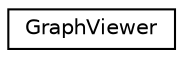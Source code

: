 digraph "Graphical Class Hierarchy"
{
  edge [fontname="Helvetica",fontsize="10",labelfontname="Helvetica",labelfontsize="10"];
  node [fontname="Helvetica",fontsize="10",shape=record];
  rankdir="LR";
  Node0 [label="GraphViewer",height=0.2,width=0.4,color="black", fillcolor="white", style="filled",URL="$class_graph_viewer.html"];
}
